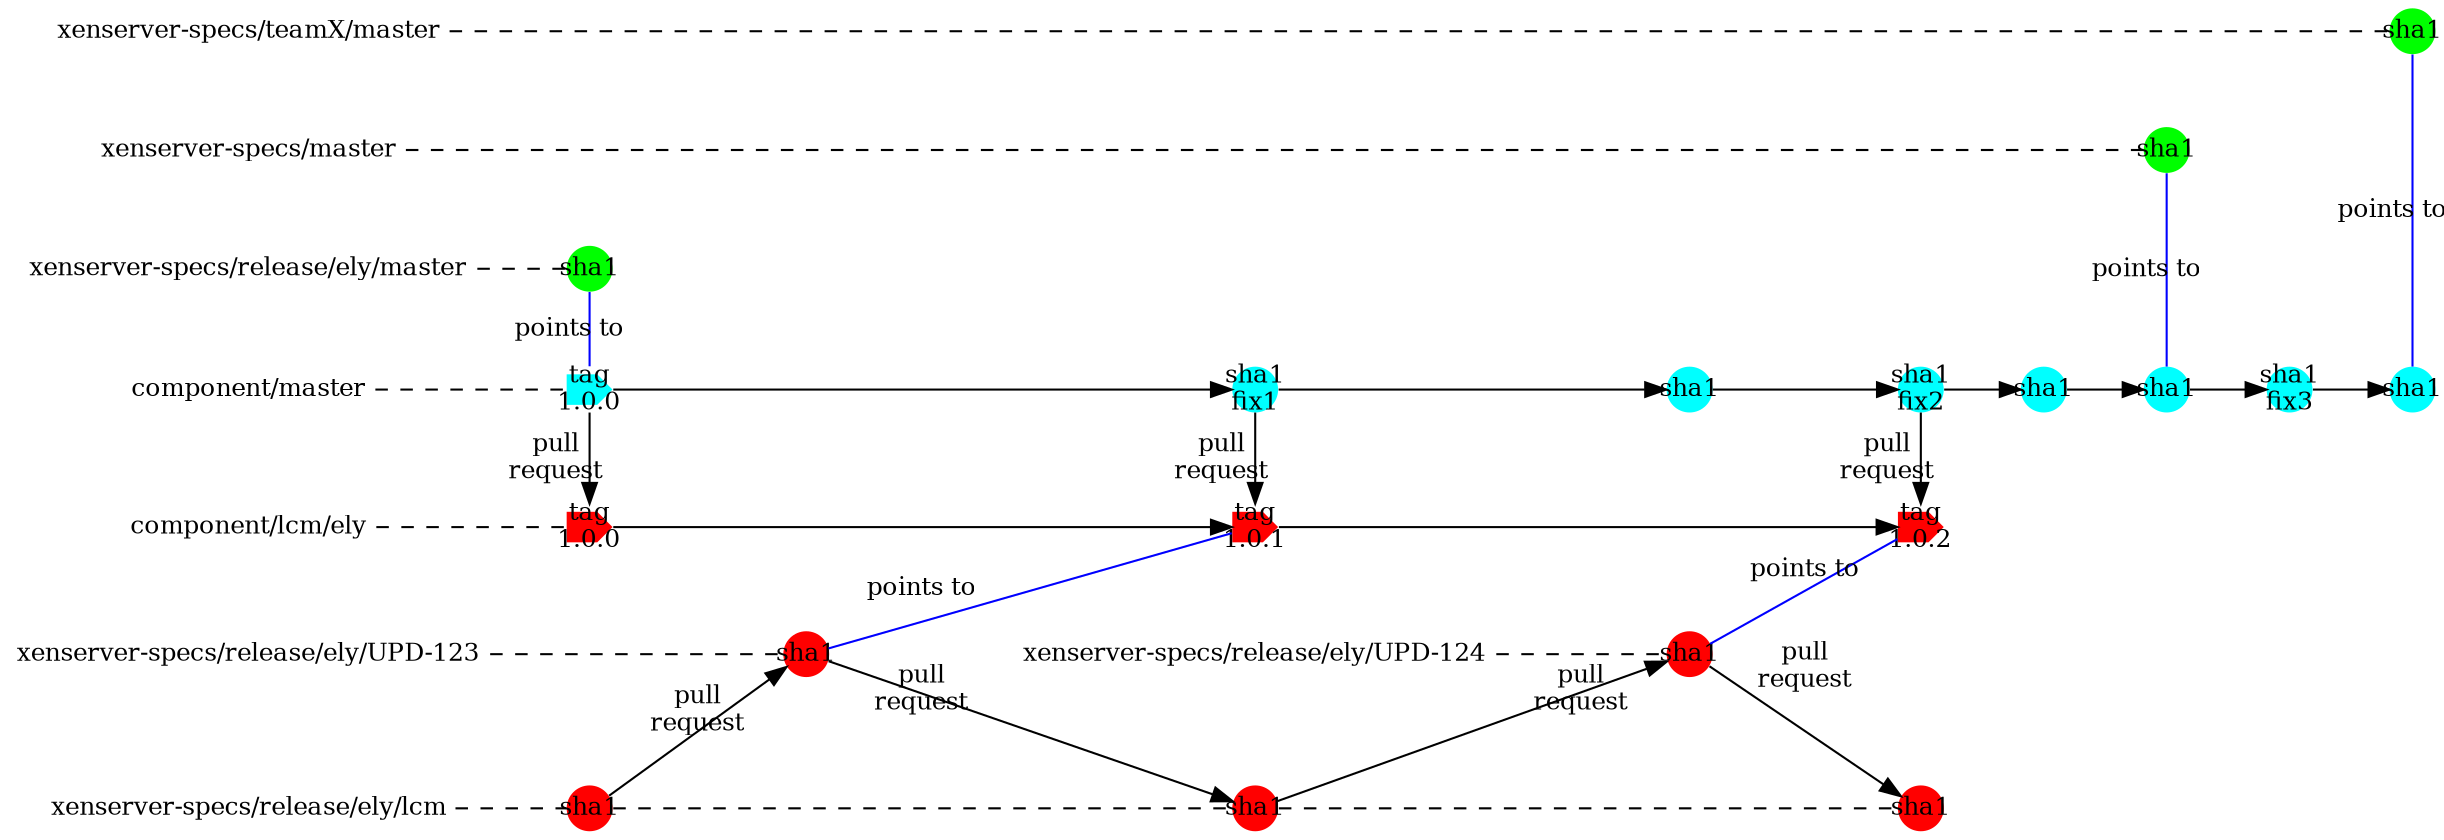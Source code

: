 strict digraph g{
rankdir="LR";
//nodesep=0.5;
//ranksep=0.25;
splines=line;
forcelabels=false;

// general
node [style=filled, color="black", fontcolor="black", font="Consolas", fontsize="12pt",fixedsize=false,penwidth=0];
edge [style=filled, color="black", fontcolor="black", font="Consolas", fontsize="12pt"];

// tags
//node [shape=circle,width=0, height=0, margin="0.05"];
node [width=0.3, height=0.3, fixedsize=true, shape=circle,penwidth=0]
node [fillcolor="green"];
xsm1 [label="sha1"];
xstx [label="sha1"];
xsre [label="sha1"];
node [fillcolor="cyan"];
cma1 [shape=cds,label="tag\n1.0.0"];
//node [width=0.3, height=0.3, fixedsize=true, shape=circle,penwidth=0]
cma2 [label="sha1\nfix1"];
cma3 [label="sha1"];
cma4 [label="sha1\nfix2"];
cma5 [label="sha1"];
cma6 [label="sha1"];
cma7 [label="sha1\nfix3"];
cma8 [label="sha1"];
node [fillcolor="red"];
clcm1 [shape=cds,label="tag\n1.0.0"];
clcm2 [shape=cds,label="tag\n1.0.1"];
clcm3 [shape=cds,label="tag\n1.0.2"];
node [shape=circle];
upd0 [label="sha1"];
upd1 [label="sha1"];
xlcm0 [label="sha1"];
xlcm1 [label="sha1"];
xlcm2 [label="sha1"];
// branch names
node [color="#b0b0b0", style=dashed, arrowhead=none,fixedsize=false, penwidth=0, fillcolor=none, shape=none, width=0, height=0, margin="0.05"];
XenserverSpecsTeamX[label="xenserver-specs/teamX/master"];
XenserverSpecsRelEly[label="xenserver-specs/release/ely/master"];
XenserverSpecsMaster[label="xenserver-specs/master"];
ComponentMaster[label="component/master"];
ComponentLCM[label="component/lcm/ely"];
XSSpecsUPD1[label="xenserver-specs/release/ely/UPD-123"];
XSSpecsUPD2[label="xenserver-specs/release/ely/UPD-124"];
XSSpecsLCM[label="xenserver-specs/release/ely/lcm"];

//graph
subgraph{
node [color="#b0b0b0", style=dashed, arrowhead=none];
edge [style="invis"];
rank=same;
XenserverSpecsTeamX -> XenserverSpecsMaster -> XenserverSpecsRelEly -> ComponentMaster -> ComponentLCM -> XSSpecsUPD1  -> XSSpecsLCM;
}
//edge [color="#b0b0b0", style=dashed, arrowhead=none ];
edge [style=dashed, arrowhead=none ,weight=100];
XenserverSpecsRelEly -> xsre;
XenserverSpecsMaster -> xsm1;
XenserverSpecsTeamX -> xstx;
ComponentMaster -> cma1;
ComponentLCM -> clcm1;
XSSpecsUPD1 -> upd0;
upd0 -> XSSpecsUPD2 [style="invis"];
XSSpecsUPD2 -> upd1;
XSSpecsLCM -> xlcm0 -> xlcm1 -> xlcm2;
edge [style=filled, arrowhead=normal];
cma1 -> cma2 -> cma3 -> cma4 -> cma5 -> cma6 -> cma7 -> cma8;
clcm1 -> clcm2 -> clcm3;
//Xenserver specs - master, release pointers
edge [style=filled, arrowhead=none , weight=1;label="points to",color=blue];
subgraph{rank=same;xsre -> cma1;}
subgraph{rank=same;xsm1 -> cma6;}
subgraph{rank=same;xstx -> cma8;}

//Pull requests
edge [style=filled, arrowhead=normal , label="pull\nrequest",color=black];
subgraph{rank=same;cma1 -> clcm1;}
subgraph{rank=same;cma2 -> clcm2;}
subgraph{rank=same;cma4 -> clcm3;}
xlcm0 -> upd0;
upd0 -> xlcm1;
upd0 -> clcm2 [arrowhead=none ,label="points to",color=blue];
xlcm1 -> upd1;
upd1 -> xlcm2;
upd1 -> clcm3 [arrowhead=none ,label="points to",color=blue];
}
